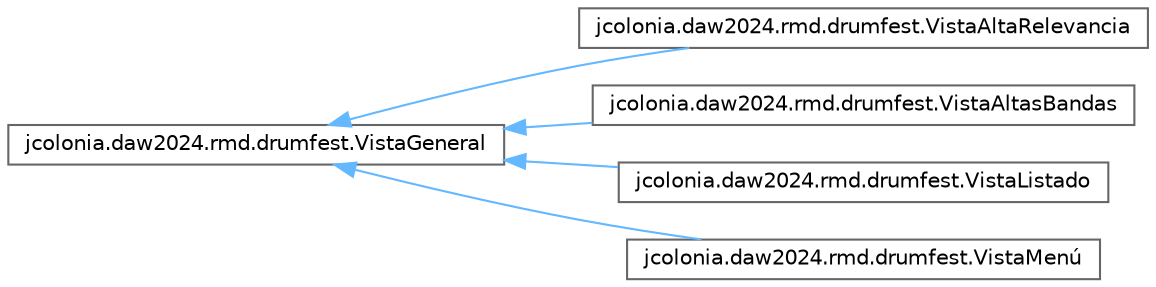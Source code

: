 digraph "Gráfico de jerarquía de clases"
{
 // INTERACTIVE_SVG=YES
 // LATEX_PDF_SIZE
  bgcolor="transparent";
  edge [fontname=Helvetica,fontsize=10,labelfontname=Helvetica,labelfontsize=10];
  node [fontname=Helvetica,fontsize=10,shape=box,height=0.2,width=0.4];
  rankdir="LR";
  Node0 [id="Node000000",label="jcolonia.daw2024.rmd.drumfest.VistaGeneral",height=0.2,width=0.4,color="grey40", fillcolor="white", style="filled",URL="$classjcolonia_1_1daw2024_1_1rmd_1_1drumfest_1_1_vista_general.html",tooltip="Vista general para la interacción con el usuario."];
  Node0 -> Node1 [id="edge1_Node000000_Node000001",dir="back",color="steelblue1",style="solid",tooltip=" "];
  Node1 [id="Node000001",label="jcolonia.daw2024.rmd.drumfest.VistaAltaRelevancia",height=0.2,width=0.4,color="grey40", fillcolor="white", style="filled",URL="$classjcolonia_1_1daw2024_1_1rmd_1_1drumfest_1_1_vista_alta_relevancia.html",tooltip="Vista para el registro de la relevancia de los artistas dentro del festival, empleando valores obteni..."];
  Node0 -> Node2 [id="edge2_Node000000_Node000002",dir="back",color="steelblue1",style="solid",tooltip=" "];
  Node2 [id="Node000002",label="jcolonia.daw2024.rmd.drumfest.VistaAltasBandas",height=0.2,width=0.4,color="grey40", fillcolor="white", style="filled",URL="$classjcolonia_1_1daw2024_1_1rmd_1_1drumfest_1_1_vista_altas_bandas.html",tooltip="Vista para la introducción de bandas musicales."];
  Node0 -> Node3 [id="edge3_Node000000_Node000003",dir="back",color="steelblue1",style="solid",tooltip=" "];
  Node3 [id="Node000003",label="jcolonia.daw2024.rmd.drumfest.VistaListado",height=0.2,width=0.4,color="grey40", fillcolor="white", style="filled",URL="$classjcolonia_1_1daw2024_1_1rmd_1_1drumfest_1_1_vista_listado.html",tooltip="Vista del listado de un conjunto de elementos en forma de («array») de cadenas de texto."];
  Node0 -> Node4 [id="edge4_Node000000_Node000004",dir="back",color="steelblue1",style="solid",tooltip=" "];
  Node4 [id="Node000004",label="jcolonia.daw2024.rmd.drumfest.VistaMenú",height=0.2,width=0.4,color="grey40", fillcolor="white", style="filled",URL="$classjcolonia_1_1daw2024_1_1rmd_1_1drumfest_1_1_vista_men_xC3_xBA.html",tooltip="Vista del menú para la interacción con el usuario."];
}
